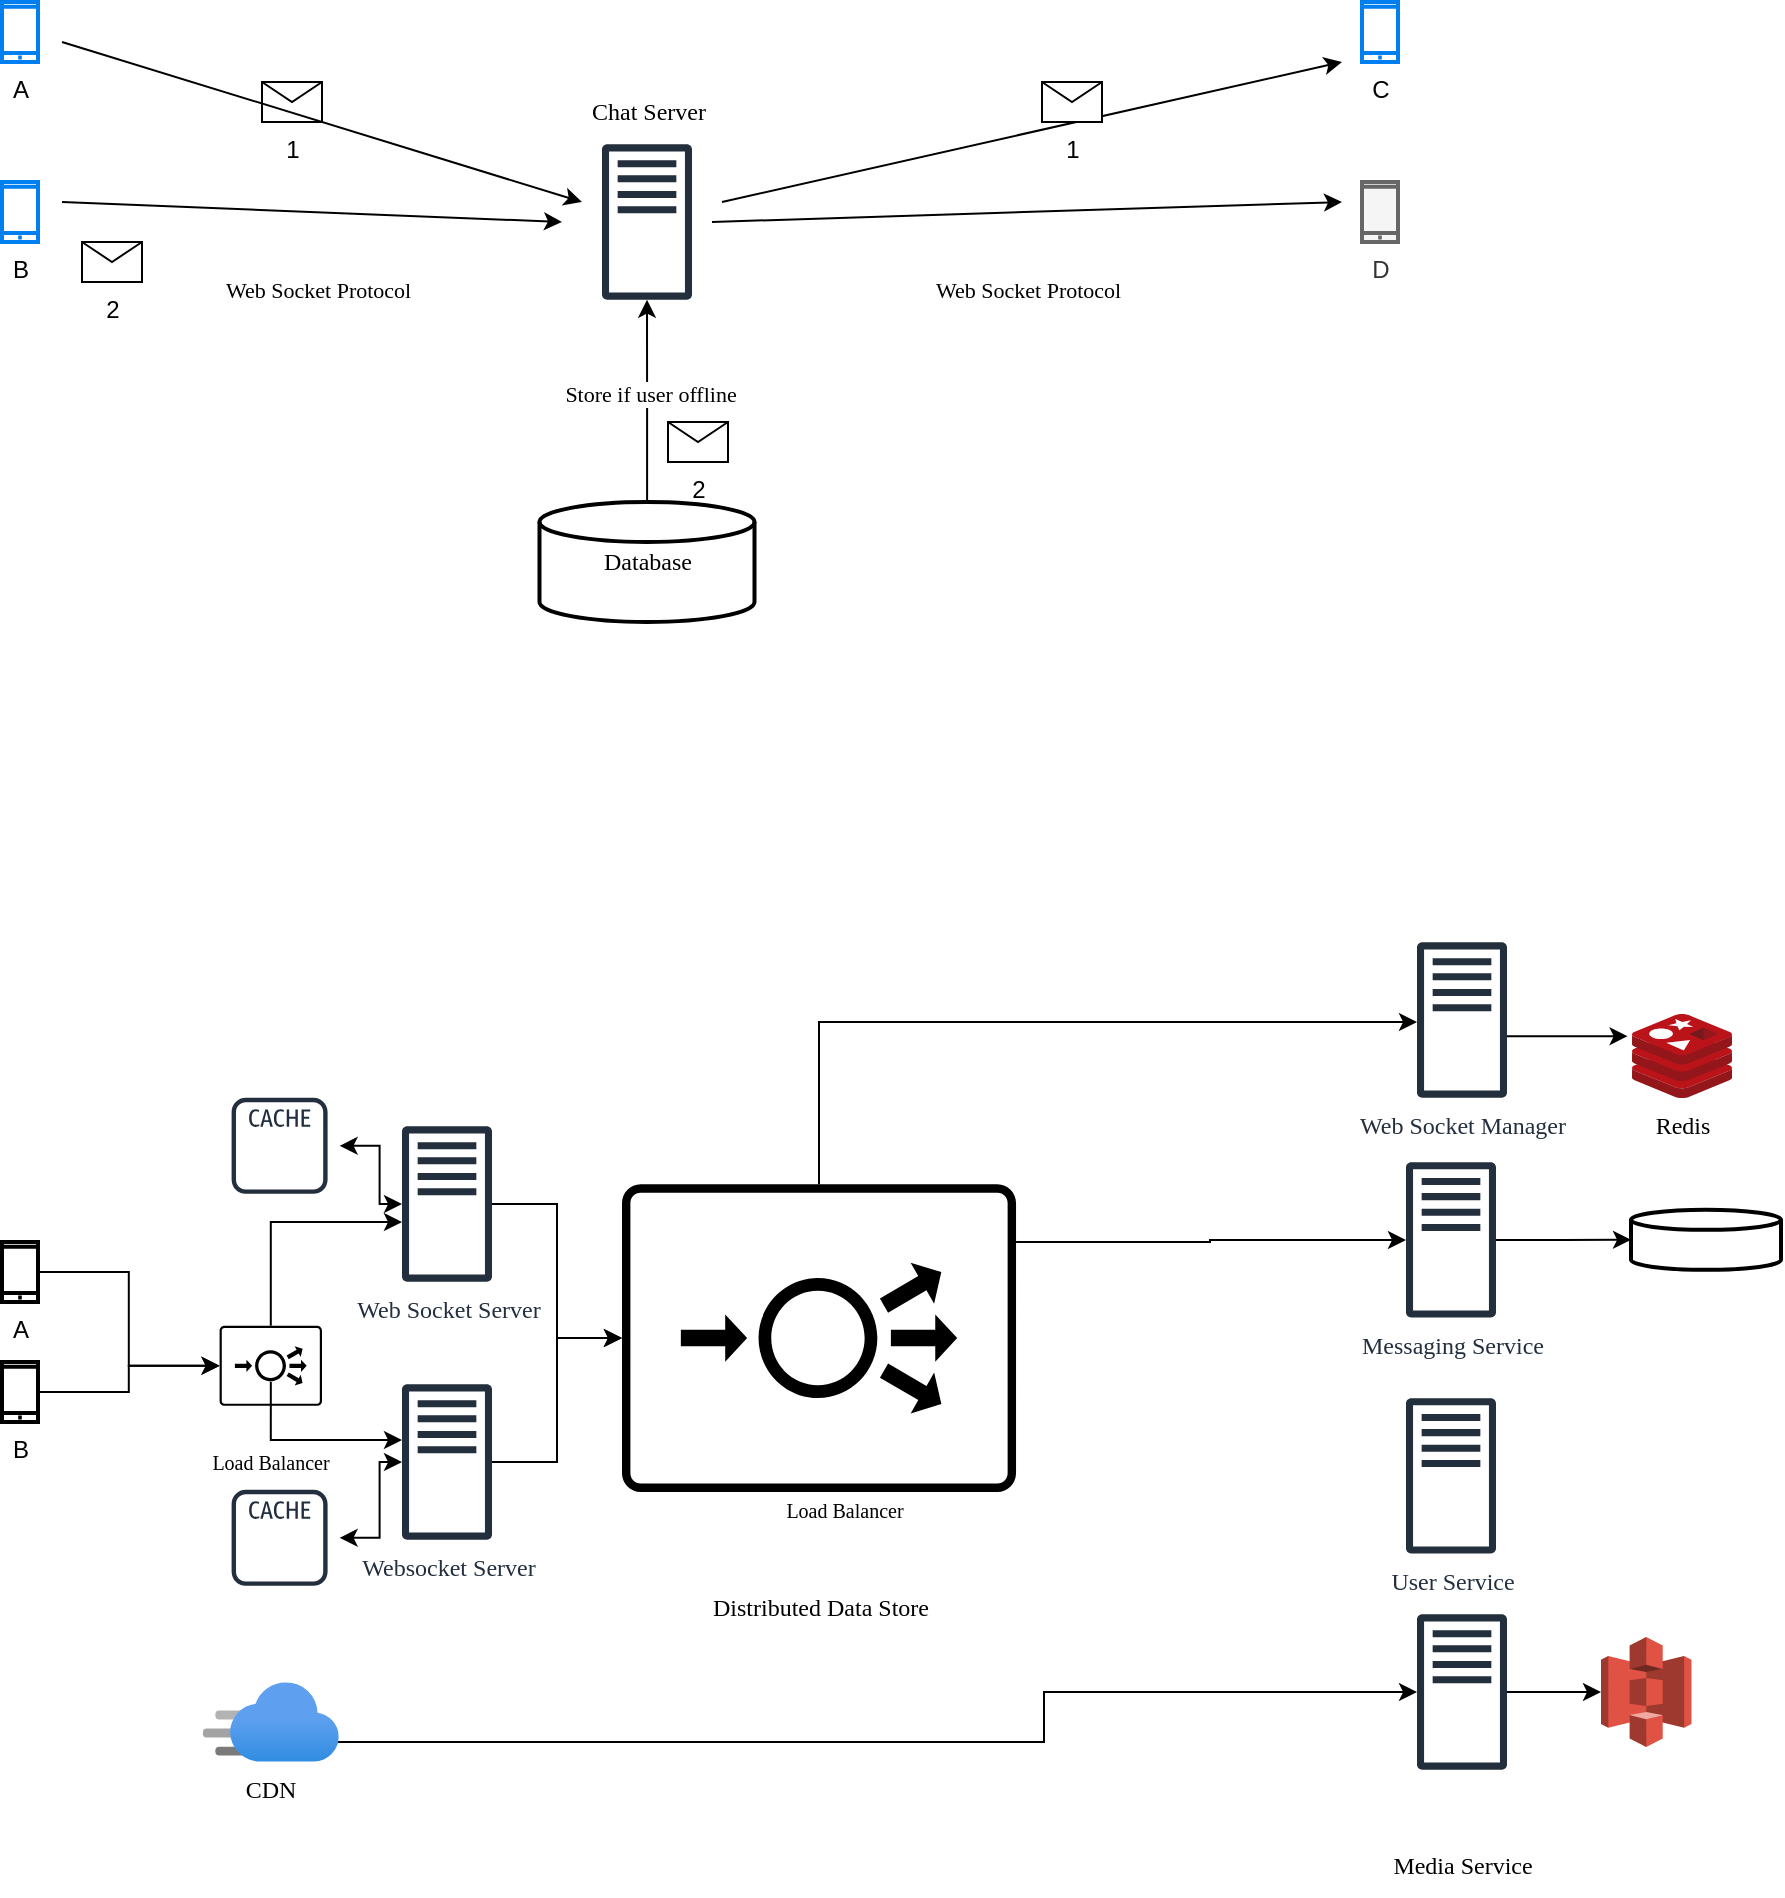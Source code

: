<mxfile version="28.1.2">
  <diagram name="Page-1" id="N7oIrCuWwNI_fsclLT6k">
    <mxGraphModel dx="1181" dy="595" grid="1" gridSize="10" guides="1" tooltips="1" connect="1" arrows="1" fold="1" page="1" pageScale="1" pageWidth="827" pageHeight="1169" math="0" shadow="0">
      <root>
        <mxCell id="0" />
        <mxCell id="1" parent="0" />
        <mxCell id="TTPyrnQqHGNIF4u3219H-3" value="" style="sketch=0;outlineConnect=0;fontColor=#232F3E;gradientColor=none;fillColor=#232F3D;strokeColor=none;dashed=0;verticalLabelPosition=bottom;verticalAlign=top;align=center;html=1;fontSize=12;fontStyle=0;aspect=fixed;pointerEvents=1;shape=mxgraph.aws4.traditional_server;fontFamily=Excalifont;" parent="1" vertex="1">
          <mxGeometry x="380" y="271" width="45" height="78" as="geometry" />
        </mxCell>
        <mxCell id="TTPyrnQqHGNIF4u3219H-4" value="Chat Server" style="text;html=1;align=center;verticalAlign=middle;resizable=0;points=[];autosize=1;strokeColor=none;fillColor=none;fontFamily=Excalifont;" parent="1" vertex="1">
          <mxGeometry x="357.5" y="240" width="90" height="30" as="geometry" />
        </mxCell>
        <mxCell id="TTPyrnQqHGNIF4u3219H-14" style="edgeStyle=orthogonalEdgeStyle;rounded=0;orthogonalLoop=1;jettySize=auto;html=1;" parent="1" source="TTPyrnQqHGNIF4u3219H-9" target="TTPyrnQqHGNIF4u3219H-3" edge="1">
          <mxGeometry relative="1" as="geometry" />
        </mxCell>
        <mxCell id="TTPyrnQqHGNIF4u3219H-15" value="Store if user offline" style="edgeLabel;html=1;align=center;verticalAlign=middle;resizable=0;points=[];fontFamily=Excalifont;" parent="TTPyrnQqHGNIF4u3219H-14" vertex="1" connectable="0">
          <mxGeometry x="0.077" relative="1" as="geometry">
            <mxPoint x="1" as="offset" />
          </mxGeometry>
        </mxCell>
        <mxCell id="TTPyrnQqHGNIF4u3219H-9" value="&lt;font face=&quot;Excalifont&quot;&gt;Database&lt;/font&gt;" style="strokeWidth=2;html=1;shape=mxgraph.flowchart.database;whiteSpace=wrap;" parent="1" vertex="1">
          <mxGeometry x="348.75" y="450" width="107.5" height="60" as="geometry" />
        </mxCell>
        <mxCell id="TTPyrnQqHGNIF4u3219H-12" value="&lt;span style=&quot;color: rgb(0, 0, 0); font-family: Excalifont; font-size: 11px; font-style: normal; font-variant-ligatures: normal; font-variant-caps: normal; font-weight: 400; letter-spacing: normal; orphans: 2; text-align: center; text-indent: 0px; text-transform: none; widows: 2; word-spacing: 0px; -webkit-text-stroke-width: 0px; white-space: nowrap; background-color: rgb(255, 255, 255); text-decoration-thickness: initial; text-decoration-style: initial; text-decoration-color: initial; float: none; display: inline !important;&quot;&gt;Web Socket Protocol&lt;/span&gt;" style="text;whiteSpace=wrap;html=1;" parent="1" vertex="1">
          <mxGeometry x="190" y="330" width="100" height="40" as="geometry" />
        </mxCell>
        <mxCell id="TTPyrnQqHGNIF4u3219H-13" value="&lt;span style=&quot;color: rgb(0, 0, 0); font-family: Excalifont; font-size: 11px; font-style: normal; font-variant-ligatures: normal; font-variant-caps: normal; font-weight: 400; letter-spacing: normal; orphans: 2; text-align: center; text-indent: 0px; text-transform: none; widows: 2; word-spacing: 0px; -webkit-text-stroke-width: 0px; white-space: nowrap; background-color: rgb(255, 255, 255); text-decoration-thickness: initial; text-decoration-style: initial; text-decoration-color: initial; float: none; display: inline !important;&quot;&gt;Web Socket Protocol&lt;/span&gt;" style="text;whiteSpace=wrap;html=1;" parent="1" vertex="1">
          <mxGeometry x="545" y="330" width="100" height="40" as="geometry" />
        </mxCell>
        <mxCell id="TTPyrnQqHGNIF4u3219H-17" value="1" style="shape=message;html=1;html=1;outlineConnect=0;labelPosition=center;verticalLabelPosition=bottom;align=center;verticalAlign=top;" parent="1" vertex="1">
          <mxGeometry x="210" y="240" width="30" height="20" as="geometry" />
        </mxCell>
        <mxCell id="TTPyrnQqHGNIF4u3219H-27" value="B" style="html=1;verticalLabelPosition=bottom;align=center;labelBackgroundColor=#ffffff;verticalAlign=top;strokeWidth=2;strokeColor=#0080F0;shadow=0;dashed=0;shape=mxgraph.ios7.icons.smartphone;" parent="1" vertex="1">
          <mxGeometry x="80" y="290" width="18" height="30" as="geometry" />
        </mxCell>
        <mxCell id="TTPyrnQqHGNIF4u3219H-29" value="A" style="html=1;verticalLabelPosition=bottom;align=center;labelBackgroundColor=#ffffff;verticalAlign=top;strokeWidth=2;strokeColor=#0080F0;shadow=0;dashed=0;shape=mxgraph.ios7.icons.smartphone;" parent="1" vertex="1">
          <mxGeometry x="80" y="200" width="18" height="30" as="geometry" />
        </mxCell>
        <mxCell id="TTPyrnQqHGNIF4u3219H-31" value="D" style="html=1;verticalLabelPosition=bottom;align=center;labelBackgroundColor=#ffffff;verticalAlign=top;strokeWidth=2;strokeColor=#666666;shadow=0;dashed=0;shape=mxgraph.ios7.icons.smartphone;fillColor=#f5f5f5;fontColor=#333333;" parent="1" vertex="1">
          <mxGeometry x="760" y="290" width="18" height="30" as="geometry" />
        </mxCell>
        <mxCell id="TTPyrnQqHGNIF4u3219H-32" value="C" style="html=1;verticalLabelPosition=bottom;align=center;labelBackgroundColor=#ffffff;verticalAlign=top;strokeWidth=2;strokeColor=#0080F0;shadow=0;dashed=0;shape=mxgraph.ios7.icons.smartphone;" parent="1" vertex="1">
          <mxGeometry x="760" y="200" width="18" height="30" as="geometry" />
        </mxCell>
        <mxCell id="TTPyrnQqHGNIF4u3219H-33" value="" style="endArrow=classic;html=1;rounded=0;" parent="1" edge="1">
          <mxGeometry width="50" height="50" relative="1" as="geometry">
            <mxPoint x="110" y="220" as="sourcePoint" />
            <mxPoint x="370" y="300" as="targetPoint" />
          </mxGeometry>
        </mxCell>
        <mxCell id="TTPyrnQqHGNIF4u3219H-34" value="" style="endArrow=classic;html=1;rounded=0;" parent="1" edge="1">
          <mxGeometry width="50" height="50" relative="1" as="geometry">
            <mxPoint x="110" y="300" as="sourcePoint" />
            <mxPoint x="360" y="310" as="targetPoint" />
          </mxGeometry>
        </mxCell>
        <mxCell id="TTPyrnQqHGNIF4u3219H-35" value="" style="endArrow=classic;html=1;rounded=0;" parent="1" edge="1">
          <mxGeometry width="50" height="50" relative="1" as="geometry">
            <mxPoint x="440" y="300" as="sourcePoint" />
            <mxPoint x="750" y="230" as="targetPoint" />
          </mxGeometry>
        </mxCell>
        <mxCell id="TTPyrnQqHGNIF4u3219H-36" value="" style="endArrow=classic;html=1;rounded=0;" parent="1" edge="1">
          <mxGeometry width="50" height="50" relative="1" as="geometry">
            <mxPoint x="435" y="310" as="sourcePoint" />
            <mxPoint x="750" y="300" as="targetPoint" />
          </mxGeometry>
        </mxCell>
        <mxCell id="TTPyrnQqHGNIF4u3219H-37" value="2" style="shape=message;html=1;html=1;outlineConnect=0;labelPosition=center;verticalLabelPosition=bottom;align=center;verticalAlign=top;" parent="1" vertex="1">
          <mxGeometry x="120" y="320" width="30" height="20" as="geometry" />
        </mxCell>
        <mxCell id="TTPyrnQqHGNIF4u3219H-38" value="1" style="shape=message;html=1;html=1;outlineConnect=0;labelPosition=center;verticalLabelPosition=bottom;align=center;verticalAlign=top;" parent="1" vertex="1">
          <mxGeometry x="600" y="240" width="30" height="20" as="geometry" />
        </mxCell>
        <mxCell id="TTPyrnQqHGNIF4u3219H-40" value="2" style="shape=message;html=1;html=1;outlineConnect=0;labelPosition=center;verticalLabelPosition=bottom;align=center;verticalAlign=top;" parent="1" vertex="1">
          <mxGeometry x="413" y="410" width="30" height="20" as="geometry" />
        </mxCell>
        <mxCell id="rwsrl384GwY_BKuawVcf-6" value="B" style="html=1;verticalLabelPosition=bottom;align=center;labelBackgroundColor=#ffffff;verticalAlign=top;strokeWidth=2;strokeColor=#000000;shadow=0;dashed=0;shape=mxgraph.ios7.icons.smartphone;" vertex="1" parent="1">
          <mxGeometry x="80" y="880" width="18" height="30" as="geometry" />
        </mxCell>
        <mxCell id="rwsrl384GwY_BKuawVcf-7" value="A" style="html=1;verticalLabelPosition=bottom;align=center;labelBackgroundColor=#ffffff;verticalAlign=top;strokeWidth=2;strokeColor=#000000;shadow=0;dashed=0;shape=mxgraph.ios7.icons.smartphone;" vertex="1" parent="1">
          <mxGeometry x="80" y="820" width="18" height="30" as="geometry" />
        </mxCell>
        <mxCell id="rwsrl384GwY_BKuawVcf-21" style="edgeStyle=orthogonalEdgeStyle;rounded=0;orthogonalLoop=1;jettySize=auto;html=1;" edge="1" parent="1" source="rwsrl384GwY_BKuawVcf-16" target="rwsrl384GwY_BKuawVcf-19">
          <mxGeometry relative="1" as="geometry">
            <Array as="points">
              <mxPoint x="214" y="810" />
            </Array>
          </mxGeometry>
        </mxCell>
        <mxCell id="rwsrl384GwY_BKuawVcf-22" style="edgeStyle=orthogonalEdgeStyle;rounded=0;orthogonalLoop=1;jettySize=auto;html=1;" edge="1" parent="1">
          <mxGeometry relative="1" as="geometry">
            <mxPoint x="214.409" y="890" as="sourcePoint" />
            <mxPoint x="280" y="919" as="targetPoint" />
            <Array as="points">
              <mxPoint x="214" y="919" />
            </Array>
          </mxGeometry>
        </mxCell>
        <mxCell id="rwsrl384GwY_BKuawVcf-16" value="" style="sketch=0;points=[[0.015,0.015,0],[0.985,0.015,0],[0.985,0.985,0],[0.015,0.985,0],[0.25,0,0],[0.5,0,0],[0.75,0,0],[1,0.25,0],[1,0.5,0],[1,0.75,0],[0.75,1,0],[0.5,1,0],[0.25,1,0],[0,0.75,0],[0,0.5,0],[0,0.25,0]];verticalLabelPosition=bottom;html=1;verticalAlign=top;aspect=fixed;align=center;pointerEvents=1;shape=mxgraph.cisco19.rect;prIcon=load_balancer;fillColor=none;strokeColor=#000000;" vertex="1" parent="1">
          <mxGeometry x="188.8" y="861.92" width="51.2" height="40" as="geometry" />
        </mxCell>
        <mxCell id="rwsrl384GwY_BKuawVcf-17" style="edgeStyle=orthogonalEdgeStyle;rounded=0;orthogonalLoop=1;jettySize=auto;html=1;entryX=0;entryY=0.5;entryDx=0;entryDy=0;entryPerimeter=0;" edge="1" parent="1" source="rwsrl384GwY_BKuawVcf-7" target="rwsrl384GwY_BKuawVcf-16">
          <mxGeometry relative="1" as="geometry" />
        </mxCell>
        <mxCell id="rwsrl384GwY_BKuawVcf-18" style="edgeStyle=orthogonalEdgeStyle;rounded=0;orthogonalLoop=1;jettySize=auto;html=1;entryX=0;entryY=0.5;entryDx=0;entryDy=0;entryPerimeter=0;" edge="1" parent="1" source="rwsrl384GwY_BKuawVcf-6" target="rwsrl384GwY_BKuawVcf-16">
          <mxGeometry relative="1" as="geometry" />
        </mxCell>
        <mxCell id="rwsrl384GwY_BKuawVcf-19" value="Web Socket Server" style="sketch=0;outlineConnect=0;fontColor=#232F3E;gradientColor=none;fillColor=#232F3D;strokeColor=none;dashed=0;verticalLabelPosition=bottom;verticalAlign=top;align=center;html=1;fontSize=12;fontStyle=0;aspect=fixed;pointerEvents=1;shape=mxgraph.aws4.traditional_server;fontFamily=Excalifont;" vertex="1" parent="1">
          <mxGeometry x="280" y="762" width="45" height="78" as="geometry" />
        </mxCell>
        <mxCell id="rwsrl384GwY_BKuawVcf-20" value="Websocket Server" style="sketch=0;outlineConnect=0;fontColor=#232F3E;gradientColor=none;fillColor=#232F3D;strokeColor=none;dashed=0;verticalLabelPosition=bottom;verticalAlign=top;align=center;html=1;fontSize=12;fontStyle=0;aspect=fixed;pointerEvents=1;shape=mxgraph.aws4.traditional_server;fontFamily=Excalifont;" vertex="1" parent="1">
          <mxGeometry x="280" y="891" width="45" height="78" as="geometry" />
        </mxCell>
        <mxCell id="rwsrl384GwY_BKuawVcf-23" value="Load Balancer" style="text;html=1;align=center;verticalAlign=middle;resizable=0;points=[];autosize=1;strokeColor=none;fillColor=none;fontFamily=Excalifont;fontSize=10;" vertex="1" parent="1">
          <mxGeometry x="169.4" y="915" width="90" height="30" as="geometry" />
        </mxCell>
        <mxCell id="rwsrl384GwY_BKuawVcf-63" style="edgeStyle=orthogonalEdgeStyle;rounded=0;orthogonalLoop=1;jettySize=auto;html=1;" edge="1" parent="1" source="rwsrl384GwY_BKuawVcf-24" target="rwsrl384GwY_BKuawVcf-27">
          <mxGeometry relative="1" as="geometry">
            <Array as="points">
              <mxPoint x="488" y="710" />
            </Array>
          </mxGeometry>
        </mxCell>
        <mxCell id="rwsrl384GwY_BKuawVcf-64" style="edgeStyle=orthogonalEdgeStyle;rounded=0;orthogonalLoop=1;jettySize=auto;html=1;" edge="1" parent="1" source="rwsrl384GwY_BKuawVcf-24" target="rwsrl384GwY_BKuawVcf-39">
          <mxGeometry relative="1" as="geometry">
            <Array as="points">
              <mxPoint x="684" y="820" />
              <mxPoint x="684" y="819" />
            </Array>
          </mxGeometry>
        </mxCell>
        <mxCell id="rwsrl384GwY_BKuawVcf-24" value="" style="sketch=0;points=[[0.015,0.015,0],[0.985,0.015,0],[0.985,0.985,0],[0.015,0.985,0],[0.25,0,0],[0.5,0,0],[0.75,0,0],[1,0.25,0],[1,0.5,0],[1,0.75,0],[0.75,1,0],[0.5,1,0],[0.25,1,0],[0,0.75,0],[0,0.5,0],[0,0.25,0]];verticalLabelPosition=bottom;html=1;verticalAlign=top;aspect=fixed;align=center;pointerEvents=1;shape=mxgraph.cisco19.rect;prIcon=load_balancer;fillColor=none;strokeColor=#000000;" vertex="1" parent="1">
          <mxGeometry x="390" y="791.08" width="197.02" height="153.92" as="geometry" />
        </mxCell>
        <mxCell id="rwsrl384GwY_BKuawVcf-26" style="edgeStyle=orthogonalEdgeStyle;rounded=0;orthogonalLoop=1;jettySize=auto;html=1;entryX=0;entryY=0.5;entryDx=0;entryDy=0;entryPerimeter=0;" edge="1" parent="1" source="rwsrl384GwY_BKuawVcf-20" target="rwsrl384GwY_BKuawVcf-24">
          <mxGeometry relative="1" as="geometry" />
        </mxCell>
        <mxCell id="rwsrl384GwY_BKuawVcf-27" value="Web Socket Manager" style="sketch=0;outlineConnect=0;fontColor=#232F3E;gradientColor=none;fillColor=#232F3D;strokeColor=none;dashed=0;verticalLabelPosition=bottom;verticalAlign=top;align=center;html=1;fontSize=12;fontStyle=0;aspect=fixed;pointerEvents=1;shape=mxgraph.aws4.traditional_server;fontFamily=Excalifont;" vertex="1" parent="1">
          <mxGeometry x="787.5" y="670" width="45" height="78" as="geometry" />
        </mxCell>
        <mxCell id="rwsrl384GwY_BKuawVcf-28" value="Redis" style="image;sketch=0;aspect=fixed;html=1;points=[];align=center;fontSize=12;image=img/lib/mscae/Cache_Redis_Product.svg;fontFamily=Excalifont;" vertex="1" parent="1">
          <mxGeometry x="895" y="706" width="50" height="42" as="geometry" />
        </mxCell>
        <mxCell id="rwsrl384GwY_BKuawVcf-34" value="Load Balancer" style="text;html=1;align=center;verticalAlign=middle;resizable=0;points=[];autosize=1;strokeColor=none;fillColor=none;fontFamily=Excalifont;fontSize=10;" vertex="1" parent="1">
          <mxGeometry x="456.25" y="939" width="90" height="30" as="geometry" />
        </mxCell>
        <mxCell id="rwsrl384GwY_BKuawVcf-35" value="" style="strokeWidth=2;html=1;shape=mxgraph.flowchart.database;whiteSpace=wrap;" vertex="1" parent="1">
          <mxGeometry x="894.5" y="803.92" width="75" height="30" as="geometry" />
        </mxCell>
        <mxCell id="rwsrl384GwY_BKuawVcf-37" style="edgeStyle=orthogonalEdgeStyle;rounded=0;orthogonalLoop=1;jettySize=auto;html=1;entryX=-0.044;entryY=0.264;entryDx=0;entryDy=0;entryPerimeter=0;" edge="1" parent="1" source="rwsrl384GwY_BKuawVcf-27" target="rwsrl384GwY_BKuawVcf-28">
          <mxGeometry relative="1" as="geometry">
            <Array as="points">
              <mxPoint x="883" y="718" />
            </Array>
          </mxGeometry>
        </mxCell>
        <mxCell id="rwsrl384GwY_BKuawVcf-38" value="Distributed Data Store" style="text;html=1;align=center;verticalAlign=middle;resizable=0;points=[];autosize=1;strokeColor=none;fillColor=none;fontFamily=Excalifont;" vertex="1" parent="1">
          <mxGeometry x="408.51" y="987.5" width="160" height="30" as="geometry" />
        </mxCell>
        <mxCell id="rwsrl384GwY_BKuawVcf-39" value="Messaging Service" style="sketch=0;outlineConnect=0;fontColor=#232F3E;gradientColor=none;fillColor=#232F3D;strokeColor=none;dashed=0;verticalLabelPosition=bottom;verticalAlign=top;align=center;html=1;fontSize=12;fontStyle=0;aspect=fixed;pointerEvents=1;shape=mxgraph.aws4.traditional_server;fontFamily=Excalifont;" vertex="1" parent="1">
          <mxGeometry x="782" y="779.92" width="45" height="78" as="geometry" />
        </mxCell>
        <mxCell id="rwsrl384GwY_BKuawVcf-40" style="edgeStyle=orthogonalEdgeStyle;rounded=0;orthogonalLoop=1;jettySize=auto;html=1;entryX=0;entryY=0.5;entryDx=0;entryDy=0;entryPerimeter=0;" edge="1" parent="1" source="rwsrl384GwY_BKuawVcf-39" target="rwsrl384GwY_BKuawVcf-35">
          <mxGeometry relative="1" as="geometry" />
        </mxCell>
        <mxCell id="rwsrl384GwY_BKuawVcf-45" style="edgeStyle=orthogonalEdgeStyle;rounded=0;orthogonalLoop=1;jettySize=auto;html=1;" edge="1" parent="1" source="rwsrl384GwY_BKuawVcf-42" target="rwsrl384GwY_BKuawVcf-44">
          <mxGeometry relative="1" as="geometry" />
        </mxCell>
        <mxCell id="rwsrl384GwY_BKuawVcf-42" value="" style="sketch=0;outlineConnect=0;fontColor=#232F3E;gradientColor=none;fillColor=#232F3D;strokeColor=none;dashed=0;verticalLabelPosition=bottom;verticalAlign=top;align=center;html=1;fontSize=12;fontStyle=0;aspect=fixed;pointerEvents=1;shape=mxgraph.aws4.traditional_server;fontFamily=Excalifont;" vertex="1" parent="1">
          <mxGeometry x="787.5" y="1006" width="45" height="78" as="geometry" />
        </mxCell>
        <mxCell id="rwsrl384GwY_BKuawVcf-44" value="" style="outlineConnect=0;dashed=0;verticalLabelPosition=bottom;verticalAlign=top;align=center;html=1;shape=mxgraph.aws3.s3;fillColor=#E05243;gradientColor=none;" vertex="1" parent="1">
          <mxGeometry x="879.5" y="1017.5" width="45.24" height="55" as="geometry" />
        </mxCell>
        <mxCell id="rwsrl384GwY_BKuawVcf-46" style="edgeStyle=orthogonalEdgeStyle;rounded=0;orthogonalLoop=1;jettySize=auto;html=1;entryX=0;entryY=0.5;entryDx=0;entryDy=0;entryPerimeter=0;" edge="1" parent="1" source="rwsrl384GwY_BKuawVcf-19" target="rwsrl384GwY_BKuawVcf-24">
          <mxGeometry relative="1" as="geometry" />
        </mxCell>
        <mxCell id="rwsrl384GwY_BKuawVcf-50" style="edgeStyle=orthogonalEdgeStyle;rounded=0;orthogonalLoop=1;jettySize=auto;html=1;startArrow=classic;startFill=1;" edge="1" parent="1" source="rwsrl384GwY_BKuawVcf-48" target="rwsrl384GwY_BKuawVcf-19">
          <mxGeometry relative="1" as="geometry" />
        </mxCell>
        <mxCell id="rwsrl384GwY_BKuawVcf-48" value="" style="sketch=0;outlineConnect=0;fontColor=#232F3E;gradientColor=none;strokeColor=#232F3E;fillColor=none;dashed=0;verticalLabelPosition=bottom;verticalAlign=top;align=center;html=1;fontSize=12;fontStyle=0;aspect=fixed;shape=mxgraph.aws4.resourceIcon;resIcon=mxgraph.aws4.cache_node;" vertex="1" parent="1">
          <mxGeometry x="188.8" y="741.92" width="60" height="60" as="geometry" />
        </mxCell>
        <mxCell id="rwsrl384GwY_BKuawVcf-52" style="edgeStyle=orthogonalEdgeStyle;rounded=0;orthogonalLoop=1;jettySize=auto;html=1;startArrow=classic;startFill=1;" edge="1" parent="1" source="rwsrl384GwY_BKuawVcf-49" target="rwsrl384GwY_BKuawVcf-20">
          <mxGeometry relative="1" as="geometry" />
        </mxCell>
        <mxCell id="rwsrl384GwY_BKuawVcf-49" value="" style="sketch=0;outlineConnect=0;fontColor=#232F3E;gradientColor=none;strokeColor=#232F3E;fillColor=none;dashed=0;verticalLabelPosition=bottom;verticalAlign=top;align=center;html=1;fontSize=12;fontStyle=0;aspect=fixed;shape=mxgraph.aws4.resourceIcon;resIcon=mxgraph.aws4.cache_node;" vertex="1" parent="1">
          <mxGeometry x="188.8" y="937.92" width="60" height="60" as="geometry" />
        </mxCell>
        <mxCell id="rwsrl384GwY_BKuawVcf-56" style="edgeStyle=orthogonalEdgeStyle;rounded=0;orthogonalLoop=1;jettySize=auto;html=1;" edge="1" parent="1" target="rwsrl384GwY_BKuawVcf-42">
          <mxGeometry relative="1" as="geometry">
            <mxPoint x="240" y="1070.029" as="sourcePoint" />
            <Array as="points">
              <mxPoint x="601" y="1070" />
            </Array>
          </mxGeometry>
        </mxCell>
        <mxCell id="rwsrl384GwY_BKuawVcf-58" value="Media Service" style="text;html=1;align=center;verticalAlign=middle;resizable=0;points=[];autosize=1;strokeColor=none;fillColor=none;fontFamily=Excalifont;" vertex="1" parent="1">
          <mxGeometry x="760" y="1117" width="100" height="30" as="geometry" />
        </mxCell>
        <mxCell id="rwsrl384GwY_BKuawVcf-59" value="CDN" style="image;aspect=fixed;html=1;points=[];align=center;fontSize=12;image=img/lib/azure2/app_services/CDN_Profiles.svg;fontFamily=Excalifont;" vertex="1" parent="1">
          <mxGeometry x="180.4" y="1040" width="68" height="40" as="geometry" />
        </mxCell>
        <mxCell id="rwsrl384GwY_BKuawVcf-61" value="User Service" style="sketch=0;outlineConnect=0;fontColor=#232F3E;gradientColor=none;fillColor=#232F3D;strokeColor=none;dashed=0;verticalLabelPosition=bottom;verticalAlign=top;align=center;html=1;fontSize=12;fontStyle=0;aspect=fixed;pointerEvents=1;shape=mxgraph.aws4.traditional_server;fontFamily=Excalifont;" vertex="1" parent="1">
          <mxGeometry x="782" y="897.92" width="45" height="78" as="geometry" />
        </mxCell>
      </root>
    </mxGraphModel>
  </diagram>
</mxfile>
